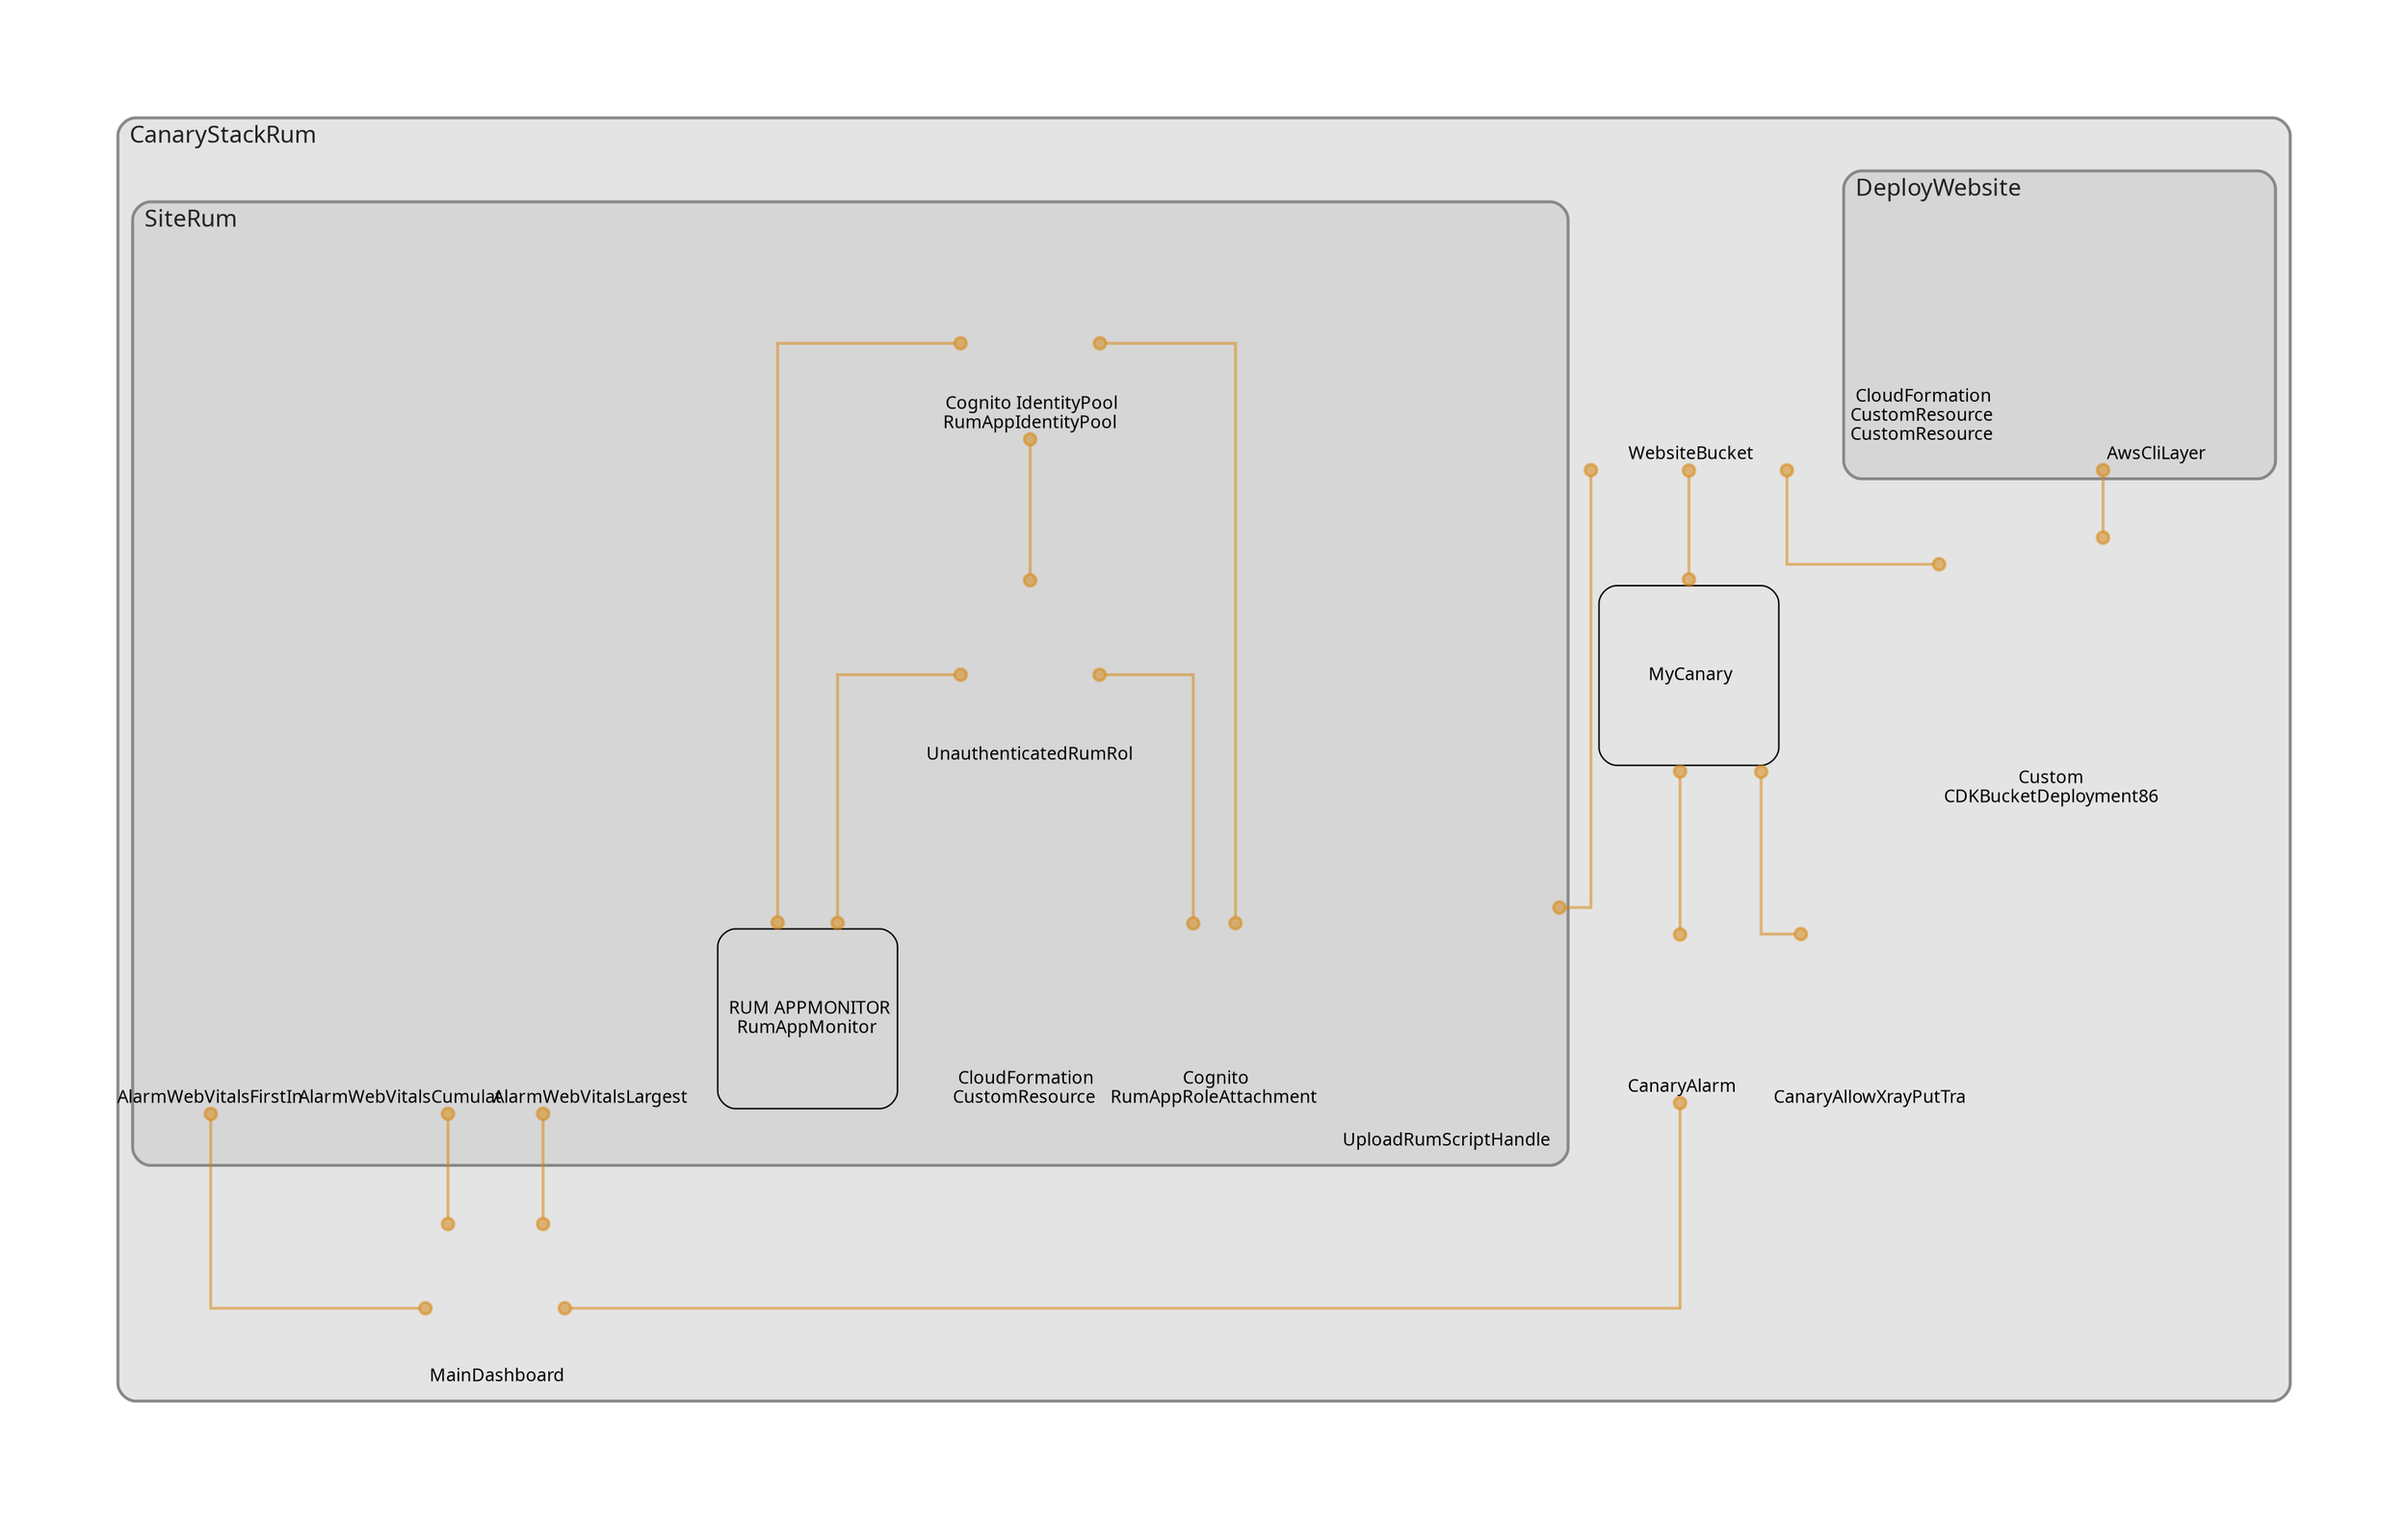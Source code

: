 digraph "Diagram" {
  splines = "ortho";
  pad = "1.0";
  nodesep = "0.60";
  ranksep = "0.75";
  fontname = "Sans-Serif";
  fontsize = "15";
  dpi = "200";
  rankdir = "BT";
  compound = "true";
  fontcolor = "#222222";
  edge [
    color = "#D5871488",
    penwidth = 2,
    arrowhead = "dot",
    arrowtail = "dot",
  ];
  node [
    shape = "box",
    style = "rounded",
    fixedsize = true,
    width = 1.7,
    height = 1.7,
    labelloc = "c",
    imagescale = true,
    fontname = "Sans-Serif",
    fontsize = 8,
    margin = 8,
  ];
  subgraph "CanaryStackRum" {
    subgraph "cluster-SubGraph.CanaryStackRum" {
      graph [
        label = "CanaryStackRum",
        labelloc = "b",
        labeljust = "l",
        margin = "10",
        fontsize = "16",
        penwidth = "2",
        pencolor = "#888888",
        style = "filled,rounded",
        fillcolor = "#e4e4e4",
      ];
      "CanaryStackRum/WebsiteBucket" [
        label = " WebsiteBucket",
        fontsize = 12,
        image = "/home/simon/code/stacks/canary-stack/node_modules/cdk-dia/icons/aws/Service/Arch_Storage/64/Arch_Amazon-S3-Standard_64@5x.png",
        imagescale = "true",
        imagepos = "tc",
        penwidth = "0",
        shape = "node",
        fixedsize = "true",
        labelloc = "b",
        width = 2,
        height = 2.266,
      ];
      "CanaryStackRum/Custom__CDKBucketDeployment8693BB64968944B69AAFB0CC9EB8756C" [
        label = " Custom \nCDKBucketDeployment86",
        fontsize = 12,
        image = "/home/simon/code/stacks/canary-stack/node_modules/cdk-dia/icons/aws/Service/Arch_Compute/64/Arch_AWS-Lambda_64@5x.png",
        imagescale = "true",
        imagepos = "tc",
        penwidth = "0",
        shape = "node",
        fixedsize = "true",
        labelloc = "b",
        width = 2,
        height = 2.4819999999999998,
      ];
      "CanaryStackRum/MyCanary" [
        label = " MyCanary",
        fontsize = 12,
      ];
      "CanaryStackRum/CanaryAllowXrayPutTrace" [
        label = "\nCanaryAllowXrayPutTra",
        fontsize = 12,
        image = "/home/simon/code/stacks/canary-stack/node_modules/cdk-dia/icons/aws/Service/Arch_Security-Identity-Compliance/64/Arch_AWS-Identity-and-Access-Management_64@5x.png",
        imagescale = "true",
        imagepos = "tc",
        penwidth = "0",
        shape = "node",
        fixedsize = "true",
        labelloc = "b",
        width = 1.2,
        height = 1.682,
      ];
      "CanaryStackRum/CanaryAlarm" [
        label = " CanaryAlarm",
        fontsize = 12,
        image = "/home/simon/code/stacks/canary-stack/node_modules/cdk-dia/icons/aws/Service/Arch_Management-Governance/64/Arch_Amazon-CloudWatch_64@5x.png",
        imagescale = "true",
        imagepos = "tc",
        penwidth = "0",
        shape = "node",
        fixedsize = "true",
        labelloc = "b",
        width = 1.2,
        height = 1.466,
      ];
      "CanaryStackRum/MainDashboard" [
        label = " MainDashboard",
        fontsize = 12,
        image = "/home/simon/code/stacks/canary-stack/node_modules/cdk-dia/icons/aws/Service/Arch_Management-Governance/64/Arch_Amazon-CloudWatch_64@5x.png",
        imagescale = "true",
        imagepos = "tc",
        penwidth = "0",
        shape = "node",
        fixedsize = "true",
        labelloc = "b",
        width = 1.2,
        height = 1.466,
      ];
      subgraph "cluster-SubGraph.DeployWebsite" {
        graph [
          label = "DeployWebsite",
          labelloc = "b",
          labeljust = "l",
          margin = "10",
          fontsize = "16",
          penwidth = "2",
          pencolor = "#888888",
          style = "filled,rounded",
          fillcolor = "#d6d6d6",
        ];
        "CanaryStackRum/DeployWebsite/AwsCliLayer" [
          label = " AwsCliLayer",
          fontsize = 12,
          image = "/home/simon/code/stacks/canary-stack/node_modules/cdk-dia/icons/aws/Service/Arch_Compute/64/Arch_AWS-Lambda_64@5x.png",
          imagescale = "true",
          imagepos = "tc",
          penwidth = "0",
          shape = "node",
          fixedsize = "true",
          labelloc = "b",
          width = 2,
          height = 2.266,
        ];
        "CanaryStackRum/DeployWebsite/CustomResource" [
          label = " CloudFormation\nCustomResource\nCustomResource",
          fontsize = 12,
          image = "/home/simon/code/stacks/canary-stack/node_modules/cdk-dia/icons/aws/Service/Arch_Management-Governance/64/Arch_AWS-CloudFormation_64@5x.png",
          imagescale = "true",
          imagepos = "tc",
          penwidth = "0",
          shape = "node",
          fixedsize = "true",
          labelloc = "b",
          width = 1.2,
          height = 1.898,
        ];
      }
      subgraph "cluster-SubGraph.SiteRum" {
        graph [
          label = "SiteRum",
          labelloc = "b",
          labeljust = "l",
          margin = "10",
          fontsize = "16",
          penwidth = "2",
          pencolor = "#888888",
          style = "filled,rounded",
          fillcolor = "#d6d6d6",
        ];
        "CanaryStackRum/SiteRum/RumAppIdentityPool" [
          label = " Cognito IdentityPool\nRumAppIdentityPool",
          fontsize = 12,
          image = "/home/simon/code/stacks/canary-stack/node_modules/cdk-dia/icons/aws/Service/Arch_Security-Identity-Compliance/64/Arch_Amazon-Cognito_64.png",
          imagescale = "true",
          imagepos = "tc",
          penwidth = "0",
          shape = "node",
          fixedsize = "true",
          labelloc = "b",
          width = 1.2,
          height = 1.682,
        ];
        "CanaryStackRum/SiteRum/UnauthenticatedRumRole" [
          label = "\nUnauthenticatedRumRol",
          fontsize = 12,
          image = "/home/simon/code/stacks/canary-stack/node_modules/cdk-dia/icons/aws/Service/Arch_Security-Identity-Compliance/64/Arch_AWS-Identity-and-Access-Management_64@5x.png",
          imagescale = "true",
          imagepos = "tc",
          penwidth = "0",
          shape = "node",
          fixedsize = "true",
          labelloc = "b",
          width = 1.2,
          height = 1.682,
        ];
        "CanaryStackRum/SiteRum/RumAppRoleAttachment" [
          label = " Cognito\nRumAppRoleAttachment",
          fontsize = 12,
          image = "/home/simon/code/stacks/canary-stack/node_modules/cdk-dia/icons/aws/Service/Arch_Security-Identity-Compliance/64/Arch_Amazon-Cognito_64.png",
          imagescale = "true",
          imagepos = "tc",
          penwidth = "0",
          shape = "node",
          fixedsize = "true",
          labelloc = "b",
          width = 1.2,
          height = 1.682,
        ];
        "CanaryStackRum/SiteRum/UploadRumScriptHandler" [
          label = "\nUploadRumScriptHandle",
          fontsize = 12,
          image = "/home/simon/code/stacks/canary-stack/node_modules/cdk-dia/icons/aws/Service/Arch_Compute/64/Arch_AWS-Lambda_64@5x.png",
          imagescale = "true",
          imagepos = "tc",
          penwidth = "0",
          shape = "node",
          fixedsize = "true",
          labelloc = "b",
          width = 2,
          height = 2.4819999999999998,
        ];
        "CanaryStackRum/SiteRum/UploadRumScriptToWebsiteBucket" [
          label = " CloudFormation\nCustomResource",
          fontsize = 12,
          image = "/home/simon/code/stacks/canary-stack/node_modules/cdk-dia/icons/aws/Service/Arch_Management-Governance/64/Arch_AWS-CloudFormation_64@5x.png",
          imagescale = "true",
          imagepos = "tc",
          penwidth = "0",
          shape = "node",
          fixedsize = "true",
          labelloc = "b",
          width = 1.2,
          height = 1.682,
        ];
        "CanaryStackRum/SiteRum/RumAppMonitor" [
          label = " RUM APPMONITOR\nRumAppMonitor",
          fontsize = 12,
        ];
        "CanaryStackRum/SiteRum/AlarmWebVitalsCumulativeLayoutShift" [
          label = "\nAlarmWebVitalsCumulat",
          fontsize = 12,
          image = "/home/simon/code/stacks/canary-stack/node_modules/cdk-dia/icons/aws/Service/Arch_Management-Governance/64/Arch_Amazon-CloudWatch_64@5x.png",
          imagescale = "true",
          imagepos = "tc",
          penwidth = "0",
          shape = "node",
          fixedsize = "true",
          labelloc = "b",
          width = 1.2,
          height = 1.682,
        ];
        "CanaryStackRum/SiteRum/AlarmWebVitalsFirstInputDelay" [
          label = "\nAlarmWebVitalsFirstIn",
          fontsize = 12,
          image = "/home/simon/code/stacks/canary-stack/node_modules/cdk-dia/icons/aws/Service/Arch_Management-Governance/64/Arch_Amazon-CloudWatch_64@5x.png",
          imagescale = "true",
          imagepos = "tc",
          penwidth = "0",
          shape = "node",
          fixedsize = "true",
          labelloc = "b",
          width = 1.2,
          height = 1.682,
        ];
        "CanaryStackRum/SiteRum/AlarmWebVitalsLargestContentfulPaint" [
          label = "\nAlarmWebVitalsLargest",
          fontsize = 12,
          image = "/home/simon/code/stacks/canary-stack/node_modules/cdk-dia/icons/aws/Service/Arch_Management-Governance/64/Arch_Amazon-CloudWatch_64@5x.png",
          imagescale = "true",
          imagepos = "tc",
          penwidth = "0",
          shape = "node",
          fixedsize = "true",
          labelloc = "b",
          width = 1.2,
          height = 1.682,
        ];
      }
    }
  }
  "CanaryStackRum/Custom__CDKBucketDeployment8693BB64968944B69AAFB0CC9EB8756C" -> "CanaryStackRum/WebsiteBucket" [
    dir = "both",
  ];
  "CanaryStackRum/Custom__CDKBucketDeployment8693BB64968944B69AAFB0CC9EB8756C" -> "CanaryStackRum/DeployWebsite/AwsCliLayer" [
    dir = "both",
  ];
  "CanaryStackRum/MyCanary" -> "CanaryStackRum/WebsiteBucket" [
    dir = "both",
  ];
  "CanaryStackRum/CanaryAllowXrayPutTrace" -> "CanaryStackRum/MyCanary" [
    dir = "both",
  ];
  "CanaryStackRum/SiteRum/UnauthenticatedRumRole" -> "CanaryStackRum/SiteRum/RumAppIdentityPool" [
    dir = "both",
  ];
  "CanaryStackRum/SiteRum/RumAppRoleAttachment" -> "CanaryStackRum/SiteRum/RumAppIdentityPool" [
    dir = "both",
  ];
  "CanaryStackRum/SiteRum/RumAppRoleAttachment" -> "CanaryStackRum/SiteRum/UnauthenticatedRumRole" [
    dir = "both",
  ];
  "CanaryStackRum/SiteRum/UploadRumScriptHandler" -> "CanaryStackRum/WebsiteBucket" [
    dir = "both",
  ];
  "CanaryStackRum/SiteRum/RumAppMonitor" -> "CanaryStackRum/SiteRum/RumAppIdentityPool" [
    dir = "both",
  ];
  "CanaryStackRum/SiteRum/RumAppMonitor" -> "CanaryStackRum/SiteRum/UnauthenticatedRumRole" [
    dir = "both",
  ];
  "CanaryStackRum/CanaryAlarm" -> "CanaryStackRum/MyCanary" [
    dir = "both",
  ];
  "CanaryStackRum/MainDashboard" -> "CanaryStackRum/SiteRum/AlarmWebVitalsCumulativeLayoutShift" [
    dir = "both",
  ];
  "CanaryStackRum/MainDashboard" -> "CanaryStackRum/SiteRum/AlarmWebVitalsFirstInputDelay" [
    dir = "both",
  ];
  "CanaryStackRum/MainDashboard" -> "CanaryStackRum/SiteRum/AlarmWebVitalsLargestContentfulPaint" [
    dir = "both",
  ];
  "CanaryStackRum/MainDashboard" -> "CanaryStackRum/CanaryAlarm" [
    dir = "both",
  ];
}